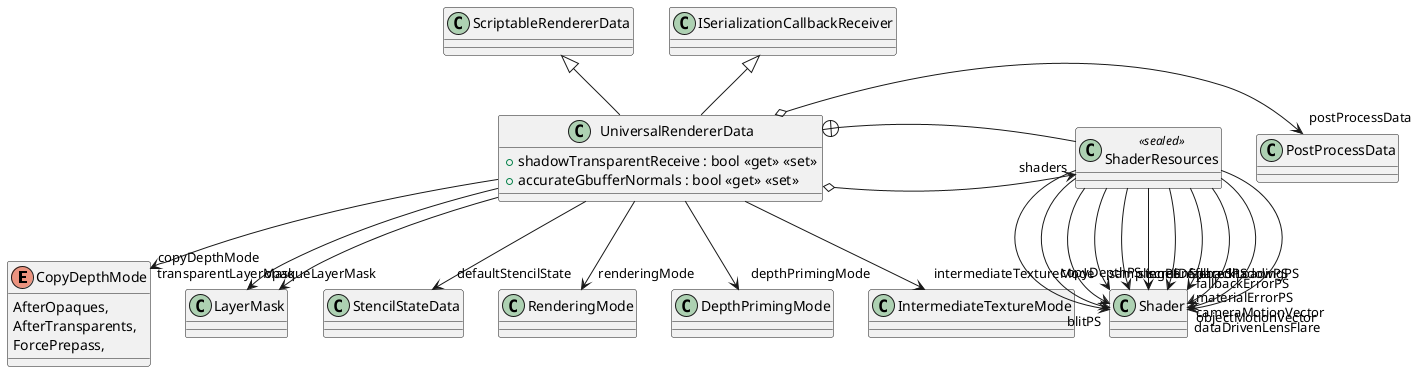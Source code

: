@startuml
enum CopyDepthMode {
    AfterOpaques,
    AfterTransparents,
    ForcePrepass,
}
class UniversalRendererData {
    + shadowTransparentReceive : bool <<get>> <<set>>
    + accurateGbufferNormals : bool <<get>> <<set>>
}
class ShaderResources <<sealed>> {
}
ScriptableRendererData <|-- UniversalRendererData
ISerializationCallbackReceiver <|-- UniversalRendererData
UniversalRendererData o-> "postProcessData" PostProcessData
UniversalRendererData o-> "shaders" ShaderResources
UniversalRendererData --> "opaqueLayerMask" LayerMask
UniversalRendererData --> "transparentLayerMask" LayerMask
UniversalRendererData --> "defaultStencilState" StencilStateData
UniversalRendererData --> "renderingMode" RenderingMode
UniversalRendererData --> "depthPrimingMode" DepthPrimingMode
UniversalRendererData --> "copyDepthMode" CopyDepthMode
UniversalRendererData --> "intermediateTextureMode" IntermediateTextureMode
UniversalRendererData +-- ShaderResources
ShaderResources --> "blitPS" Shader
ShaderResources --> "copyDepthPS" Shader
ShaderResources --> "screenSpaceShadowPS" Shader
ShaderResources --> "samplingPS" Shader
ShaderResources --> "stencilDeferredPS" Shader
ShaderResources --> "fallbackErrorPS" Shader
ShaderResources --> "fallbackLoadingPS" Shader
ShaderResources --> "materialErrorPS" Shader
ShaderResources --> "cameraMotionVector" Shader
ShaderResources --> "objectMotionVector" Shader
ShaderResources --> "dataDrivenLensFlare" Shader
@enduml
